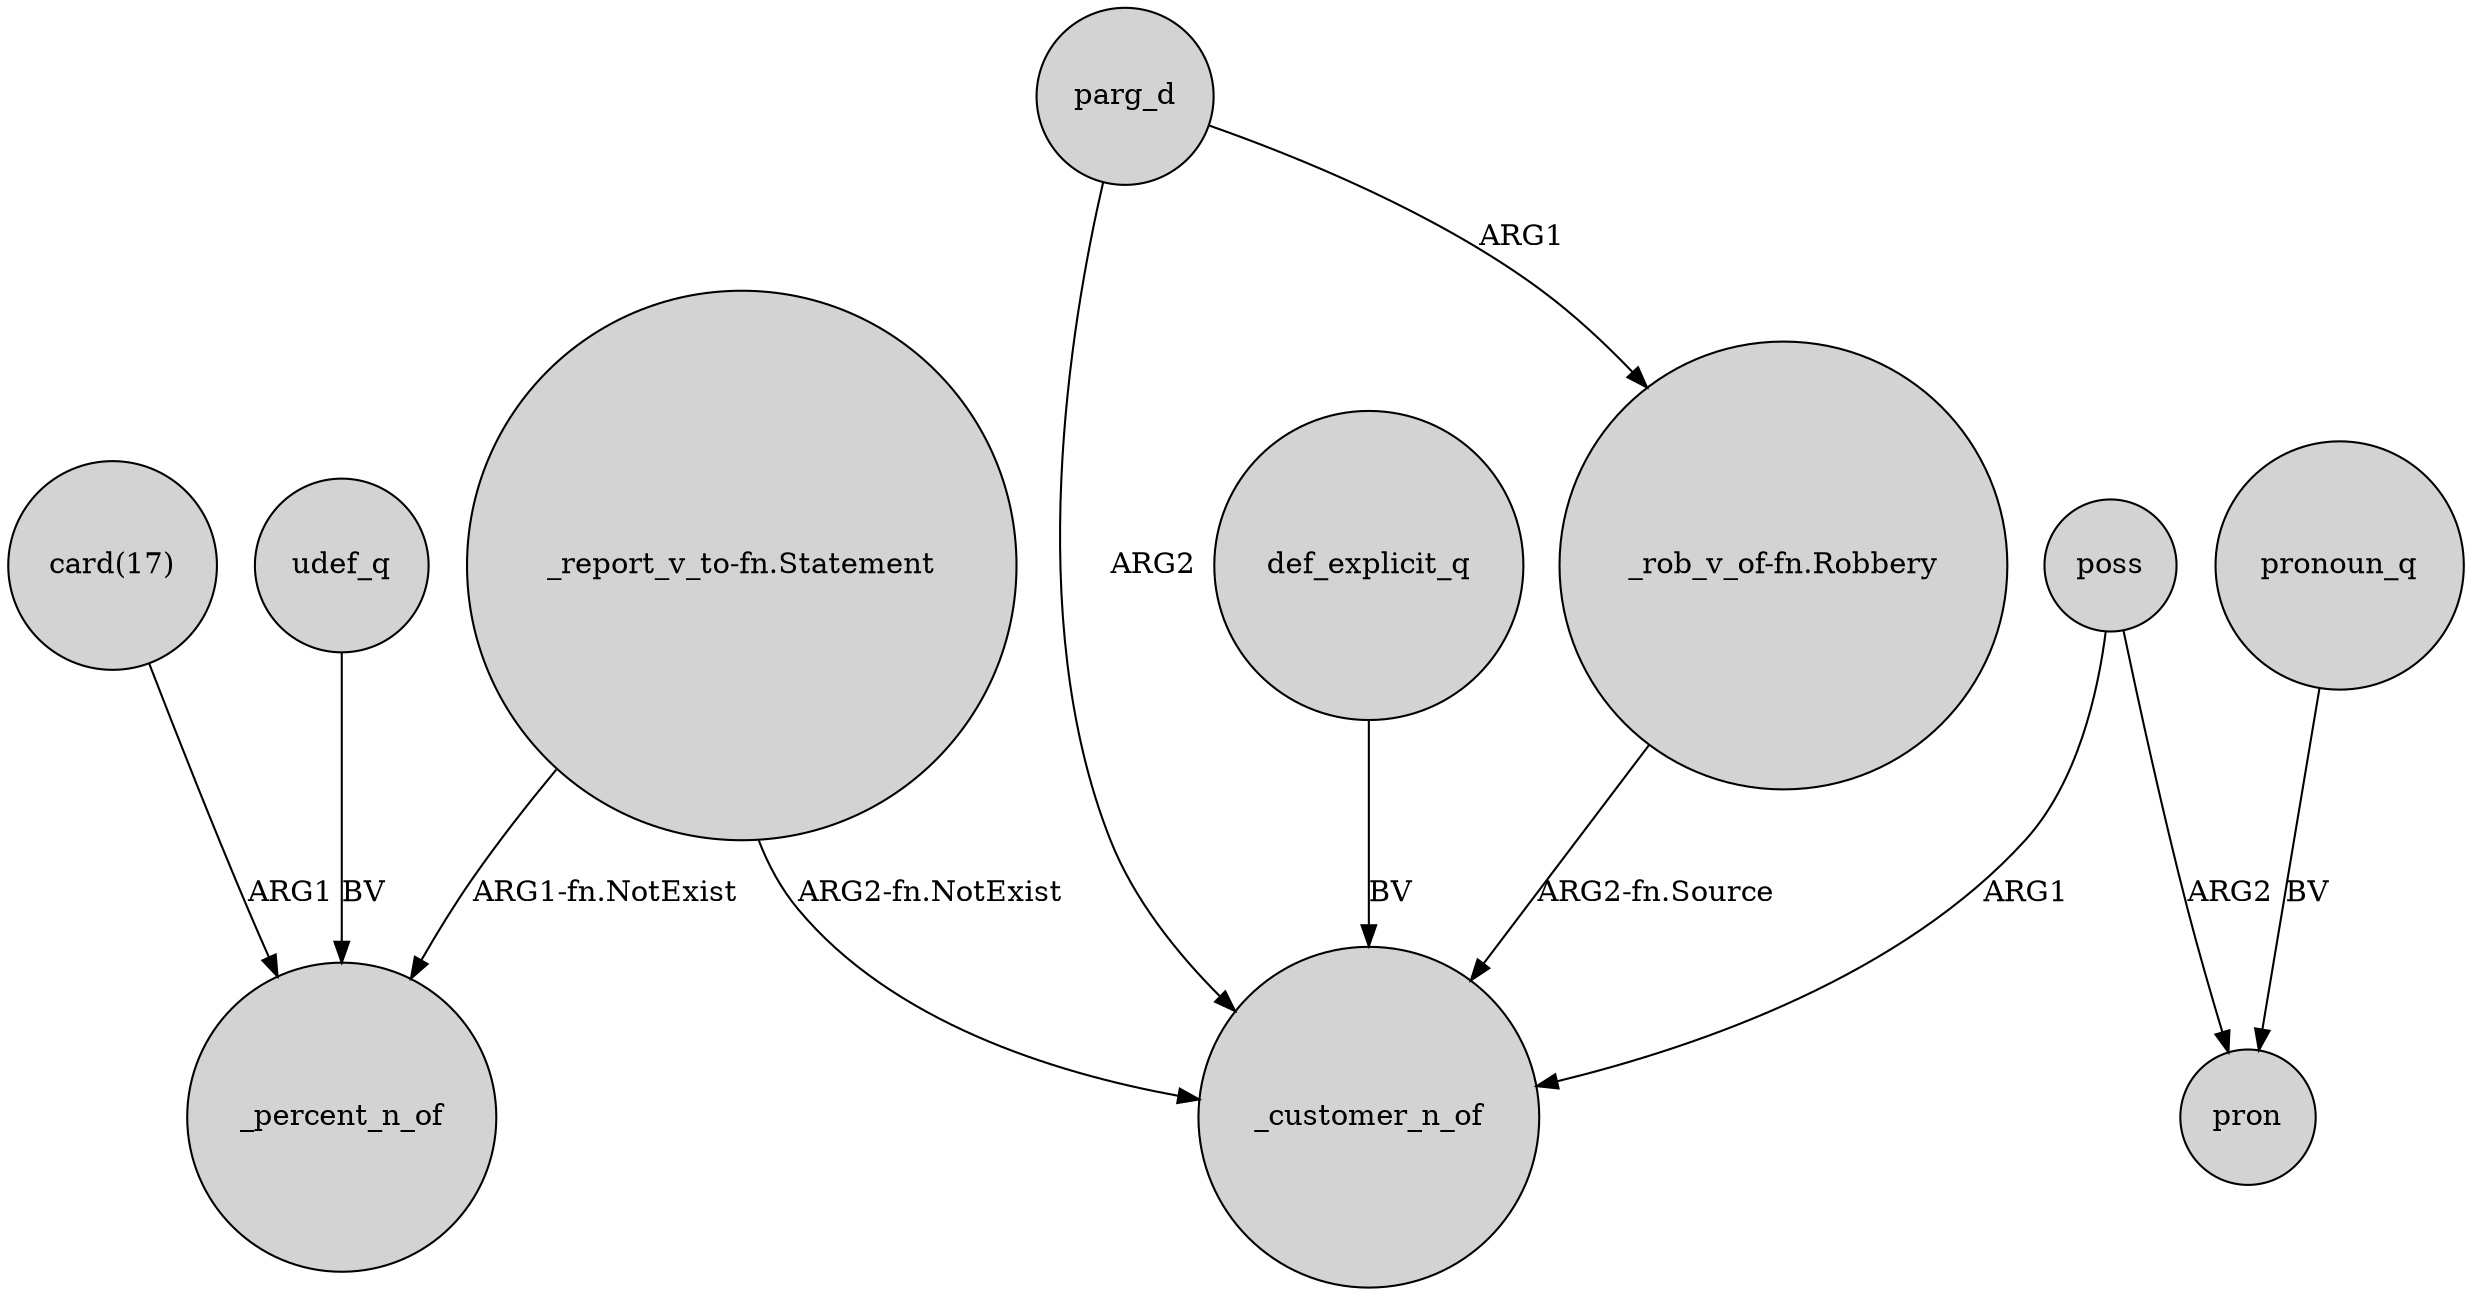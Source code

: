 digraph {
	node [shape=circle style=filled]
	"_report_v_to-fn.Statement" -> _percent_n_of [label="ARG1-fn.NotExist"]
	"_report_v_to-fn.Statement" -> _customer_n_of [label="ARG2-fn.NotExist"]
	poss -> _customer_n_of [label=ARG1]
	udef_q -> _percent_n_of [label=BV]
	poss -> pron [label=ARG2]
	"card(17)" -> _percent_n_of [label=ARG1]
	"_rob_v_of-fn.Robbery" -> _customer_n_of [label="ARG2-fn.Source"]
	parg_d -> "_rob_v_of-fn.Robbery" [label=ARG1]
	def_explicit_q -> _customer_n_of [label=BV]
	parg_d -> _customer_n_of [label=ARG2]
	pronoun_q -> pron [label=BV]
}

